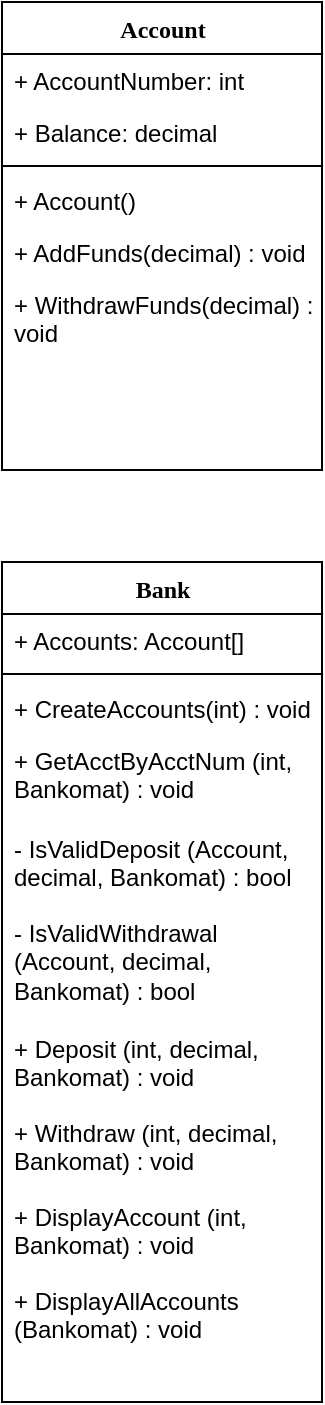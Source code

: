 <mxfile version="26.0.14">
  <diagram name="Page-1" id="9f46799a-70d6-7492-0946-bef42562c5a5">
    <mxGraphModel dx="1434" dy="786" grid="1" gridSize="10" guides="1" tooltips="1" connect="1" arrows="1" fold="1" page="1" pageScale="1" pageWidth="1100" pageHeight="850" background="none" math="0" shadow="0">
      <root>
        <mxCell id="0" />
        <mxCell id="1" parent="0" />
        <mxCell id="78961159f06e98e8-17" value="Account" style="swimlane;html=1;fontStyle=1;align=center;verticalAlign=top;childLayout=stackLayout;horizontal=1;startSize=26;horizontalStack=0;resizeParent=1;resizeLast=0;collapsible=1;marginBottom=0;swimlaneFillColor=#ffffff;rounded=0;shadow=0;comic=0;labelBackgroundColor=none;strokeWidth=1;fillColor=none;fontFamily=Verdana;fontSize=12" parent="1" vertex="1">
          <mxGeometry x="40" y="40" width="160" height="234" as="geometry" />
        </mxCell>
        <mxCell id="78961159f06e98e8-23" value="+ AccountNumber: int" style="text;html=1;strokeColor=none;fillColor=none;align=left;verticalAlign=top;spacingLeft=4;spacingRight=4;whiteSpace=wrap;overflow=hidden;rotatable=0;points=[[0,0.5],[1,0.5]];portConstraint=eastwest;" parent="78961159f06e98e8-17" vertex="1">
          <mxGeometry y="26" width="160" height="26" as="geometry" />
        </mxCell>
        <mxCell id="78961159f06e98e8-25" value="+ Balance: decimal" style="text;html=1;strokeColor=none;fillColor=none;align=left;verticalAlign=top;spacingLeft=4;spacingRight=4;whiteSpace=wrap;overflow=hidden;rotatable=0;points=[[0,0.5],[1,0.5]];portConstraint=eastwest;" parent="78961159f06e98e8-17" vertex="1">
          <mxGeometry y="52" width="160" height="26" as="geometry" />
        </mxCell>
        <mxCell id="78961159f06e98e8-19" value="" style="line;html=1;strokeWidth=1;fillColor=none;align=left;verticalAlign=middle;spacingTop=-1;spacingLeft=3;spacingRight=3;rotatable=0;labelPosition=right;points=[];portConstraint=eastwest;" parent="78961159f06e98e8-17" vertex="1">
          <mxGeometry y="78" width="160" height="8" as="geometry" />
        </mxCell>
        <mxCell id="78961159f06e98e8-20" value="+ Account()" style="text;html=1;strokeColor=none;fillColor=none;align=left;verticalAlign=top;spacingLeft=4;spacingRight=4;whiteSpace=wrap;overflow=hidden;rotatable=0;points=[[0,0.5],[1,0.5]];portConstraint=eastwest;" parent="78961159f06e98e8-17" vertex="1">
          <mxGeometry y="86" width="160" height="26" as="geometry" />
        </mxCell>
        <mxCell id="78961159f06e98e8-27" value="+ AddFunds(decimal) : void" style="text;html=1;strokeColor=none;fillColor=none;align=left;verticalAlign=top;spacingLeft=4;spacingRight=4;whiteSpace=wrap;overflow=hidden;rotatable=0;points=[[0,0.5],[1,0.5]];portConstraint=eastwest;" parent="78961159f06e98e8-17" vertex="1">
          <mxGeometry y="112" width="160" height="26" as="geometry" />
        </mxCell>
        <mxCell id="MVel7ZbUO3ABJpIOXhGo-1" value="+ WithdrawFunds(decimal) : void" style="text;html=1;strokeColor=none;fillColor=none;align=left;verticalAlign=top;spacingLeft=4;spacingRight=4;whiteSpace=wrap;overflow=hidden;rotatable=0;points=[[0,0.5],[1,0.5]];portConstraint=eastwest;" vertex="1" parent="78961159f06e98e8-17">
          <mxGeometry y="138" width="160" height="42" as="geometry" />
        </mxCell>
        <mxCell id="MVel7ZbUO3ABJpIOXhGo-2" value="Bank" style="swimlane;html=1;fontStyle=1;align=center;verticalAlign=top;childLayout=stackLayout;horizontal=1;startSize=26;horizontalStack=0;resizeParent=1;resizeLast=0;collapsible=1;marginBottom=0;swimlaneFillColor=#ffffff;rounded=0;shadow=0;comic=0;labelBackgroundColor=none;strokeWidth=1;fillColor=none;fontFamily=Verdana;fontSize=12" vertex="1" parent="1">
          <mxGeometry x="40" y="320" width="160" height="420" as="geometry" />
        </mxCell>
        <mxCell id="MVel7ZbUO3ABJpIOXhGo-3" value="+ Accounts: Account[]" style="text;html=1;strokeColor=none;fillColor=none;align=left;verticalAlign=top;spacingLeft=4;spacingRight=4;whiteSpace=wrap;overflow=hidden;rotatable=0;points=[[0,0.5],[1,0.5]];portConstraint=eastwest;" vertex="1" parent="MVel7ZbUO3ABJpIOXhGo-2">
          <mxGeometry y="26" width="160" height="26" as="geometry" />
        </mxCell>
        <mxCell id="MVel7ZbUO3ABJpIOXhGo-5" value="" style="line;html=1;strokeWidth=1;fillColor=none;align=left;verticalAlign=middle;spacingTop=-1;spacingLeft=3;spacingRight=3;rotatable=0;labelPosition=right;points=[];portConstraint=eastwest;" vertex="1" parent="MVel7ZbUO3ABJpIOXhGo-2">
          <mxGeometry y="52" width="160" height="8" as="geometry" />
        </mxCell>
        <mxCell id="MVel7ZbUO3ABJpIOXhGo-6" value="+ CreateAccounts(int) : void" style="text;html=1;strokeColor=none;fillColor=none;align=left;verticalAlign=top;spacingLeft=4;spacingRight=4;whiteSpace=wrap;overflow=hidden;rotatable=0;points=[[0,0.5],[1,0.5]];portConstraint=eastwest;" vertex="1" parent="MVel7ZbUO3ABJpIOXhGo-2">
          <mxGeometry y="60" width="160" height="26" as="geometry" />
        </mxCell>
        <mxCell id="MVel7ZbUO3ABJpIOXhGo-7" value="+ GetAcctByAcctNum (int, Bankomat) : void" style="text;html=1;strokeColor=none;fillColor=none;align=left;verticalAlign=top;spacingLeft=4;spacingRight=4;whiteSpace=wrap;overflow=hidden;rotatable=0;points=[[0,0.5],[1,0.5]];portConstraint=eastwest;" vertex="1" parent="MVel7ZbUO3ABJpIOXhGo-2">
          <mxGeometry y="86" width="160" height="44" as="geometry" />
        </mxCell>
        <mxCell id="MVel7ZbUO3ABJpIOXhGo-8" value="- IsValidDeposit (Account, decimal, Bankomat) : bool" style="text;html=1;strokeColor=none;fillColor=none;align=left;verticalAlign=top;spacingLeft=4;spacingRight=4;whiteSpace=wrap;overflow=hidden;rotatable=0;points=[[0,0.5],[1,0.5]];portConstraint=eastwest;" vertex="1" parent="MVel7ZbUO3ABJpIOXhGo-2">
          <mxGeometry y="130" width="160" height="42" as="geometry" />
        </mxCell>
        <mxCell id="MVel7ZbUO3ABJpIOXhGo-9" value="- IsValidWithdrawal (Account, decimal, Bankomat) : bool" style="text;html=1;strokeColor=none;fillColor=none;align=left;verticalAlign=top;spacingLeft=4;spacingRight=4;whiteSpace=wrap;overflow=hidden;rotatable=0;points=[[0,0.5],[1,0.5]];portConstraint=eastwest;" vertex="1" parent="MVel7ZbUO3ABJpIOXhGo-2">
          <mxGeometry y="172" width="160" height="58" as="geometry" />
        </mxCell>
        <mxCell id="MVel7ZbUO3ABJpIOXhGo-10" value="+ Deposit (int, decimal, Bankomat) : void" style="text;html=1;strokeColor=none;fillColor=none;align=left;verticalAlign=top;spacingLeft=4;spacingRight=4;whiteSpace=wrap;overflow=hidden;rotatable=0;points=[[0,0.5],[1,0.5]];portConstraint=eastwest;" vertex="1" parent="MVel7ZbUO3ABJpIOXhGo-2">
          <mxGeometry y="230" width="160" height="42" as="geometry" />
        </mxCell>
        <mxCell id="MVel7ZbUO3ABJpIOXhGo-11" value="+&lt;span style=&quot;background-color: transparent; color: light-dark(rgb(0, 0, 0), rgb(255, 255, 255));&quot;&gt;&amp;nbsp;Withdraw (int, decimal, Bankomat) : void&lt;/span&gt;" style="text;html=1;strokeColor=none;fillColor=none;align=left;verticalAlign=top;spacingLeft=4;spacingRight=4;whiteSpace=wrap;overflow=hidden;rotatable=0;points=[[0,0.5],[1,0.5]];portConstraint=eastwest;" vertex="1" parent="MVel7ZbUO3ABJpIOXhGo-2">
          <mxGeometry y="272" width="160" height="42" as="geometry" />
        </mxCell>
        <mxCell id="MVel7ZbUO3ABJpIOXhGo-12" value="+ DisplayAccount (int, Bankomat) : void" style="text;html=1;strokeColor=none;fillColor=none;align=left;verticalAlign=top;spacingLeft=4;spacingRight=4;whiteSpace=wrap;overflow=hidden;rotatable=0;points=[[0,0.5],[1,0.5]];portConstraint=eastwest;" vertex="1" parent="MVel7ZbUO3ABJpIOXhGo-2">
          <mxGeometry y="314" width="160" height="42" as="geometry" />
        </mxCell>
        <mxCell id="MVel7ZbUO3ABJpIOXhGo-13" value="+ DisplayAllAccounts (Bankomat) : void" style="text;html=1;strokeColor=none;fillColor=none;align=left;verticalAlign=top;spacingLeft=4;spacingRight=4;whiteSpace=wrap;overflow=hidden;rotatable=0;points=[[0,0.5],[1,0.5]];portConstraint=eastwest;" vertex="1" parent="MVel7ZbUO3ABJpIOXhGo-2">
          <mxGeometry y="356" width="160" height="42" as="geometry" />
        </mxCell>
      </root>
    </mxGraphModel>
  </diagram>
</mxfile>

